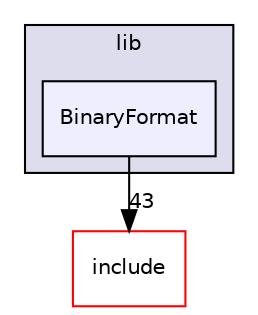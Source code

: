 digraph "lib/BinaryFormat" {
  bgcolor=transparent;
  compound=true
  node [ fontsize="10", fontname="Helvetica"];
  edge [ labelfontsize="10", labelfontname="Helvetica"];
  subgraph clusterdir_97aefd0d527b934f1d99a682da8fe6a9 {
    graph [ bgcolor="#ddddee", pencolor="black", label="lib" fontname="Helvetica", fontsize="10", URL="dir_97aefd0d527b934f1d99a682da8fe6a9.html"]
  dir_5c79b6f77181f072fa05535d7e473fff [shape=box, label="BinaryFormat", style="filled", fillcolor="#eeeeff", pencolor="black", URL="dir_5c79b6f77181f072fa05535d7e473fff.html"];
  }
  dir_d44c64559bbebec7f509842c48db8b23 [shape=box label="include" color="red" URL="dir_d44c64559bbebec7f509842c48db8b23.html"];
  dir_5c79b6f77181f072fa05535d7e473fff->dir_d44c64559bbebec7f509842c48db8b23 [headlabel="43", labeldistance=1.5 headhref="dir_000032_000001.html"];
}
